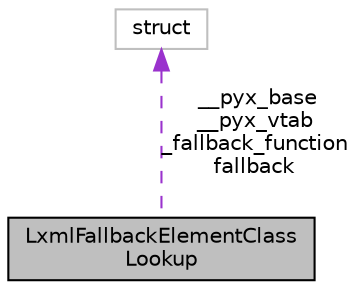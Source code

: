 digraph "LxmlFallbackElementClassLookup"
{
 // LATEX_PDF_SIZE
  edge [fontname="Helvetica",fontsize="10",labelfontname="Helvetica",labelfontsize="10"];
  node [fontname="Helvetica",fontsize="10",shape=record];
  Node1 [label="LxmlFallbackElementClass\lLookup",height=0.2,width=0.4,color="black", fillcolor="grey75", style="filled", fontcolor="black",tooltip=" "];
  Node2 -> Node1 [dir="back",color="darkorchid3",fontsize="10",style="dashed",label=" __pyx_base\n__pyx_vtab\n_fallback_function\nfallback" ];
  Node2 [label="struct",height=0.2,width=0.4,color="grey75", fillcolor="white", style="filled",tooltip=" "];
}
